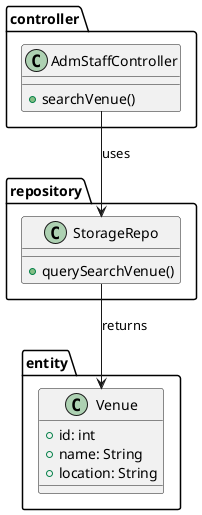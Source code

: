 @startuml
package controller {
    class AdmStaffController {
        +searchVenue()
    }
}

package repository {
    class StorageRepo {
        +querySearchVenue()
    }
}

package entity {
    class Venue {
        +id: int
        +name: String
        +location: String
    }
}

AdmStaffController --> StorageRepo : uses
StorageRepo --> Venue : returns
@enduml
